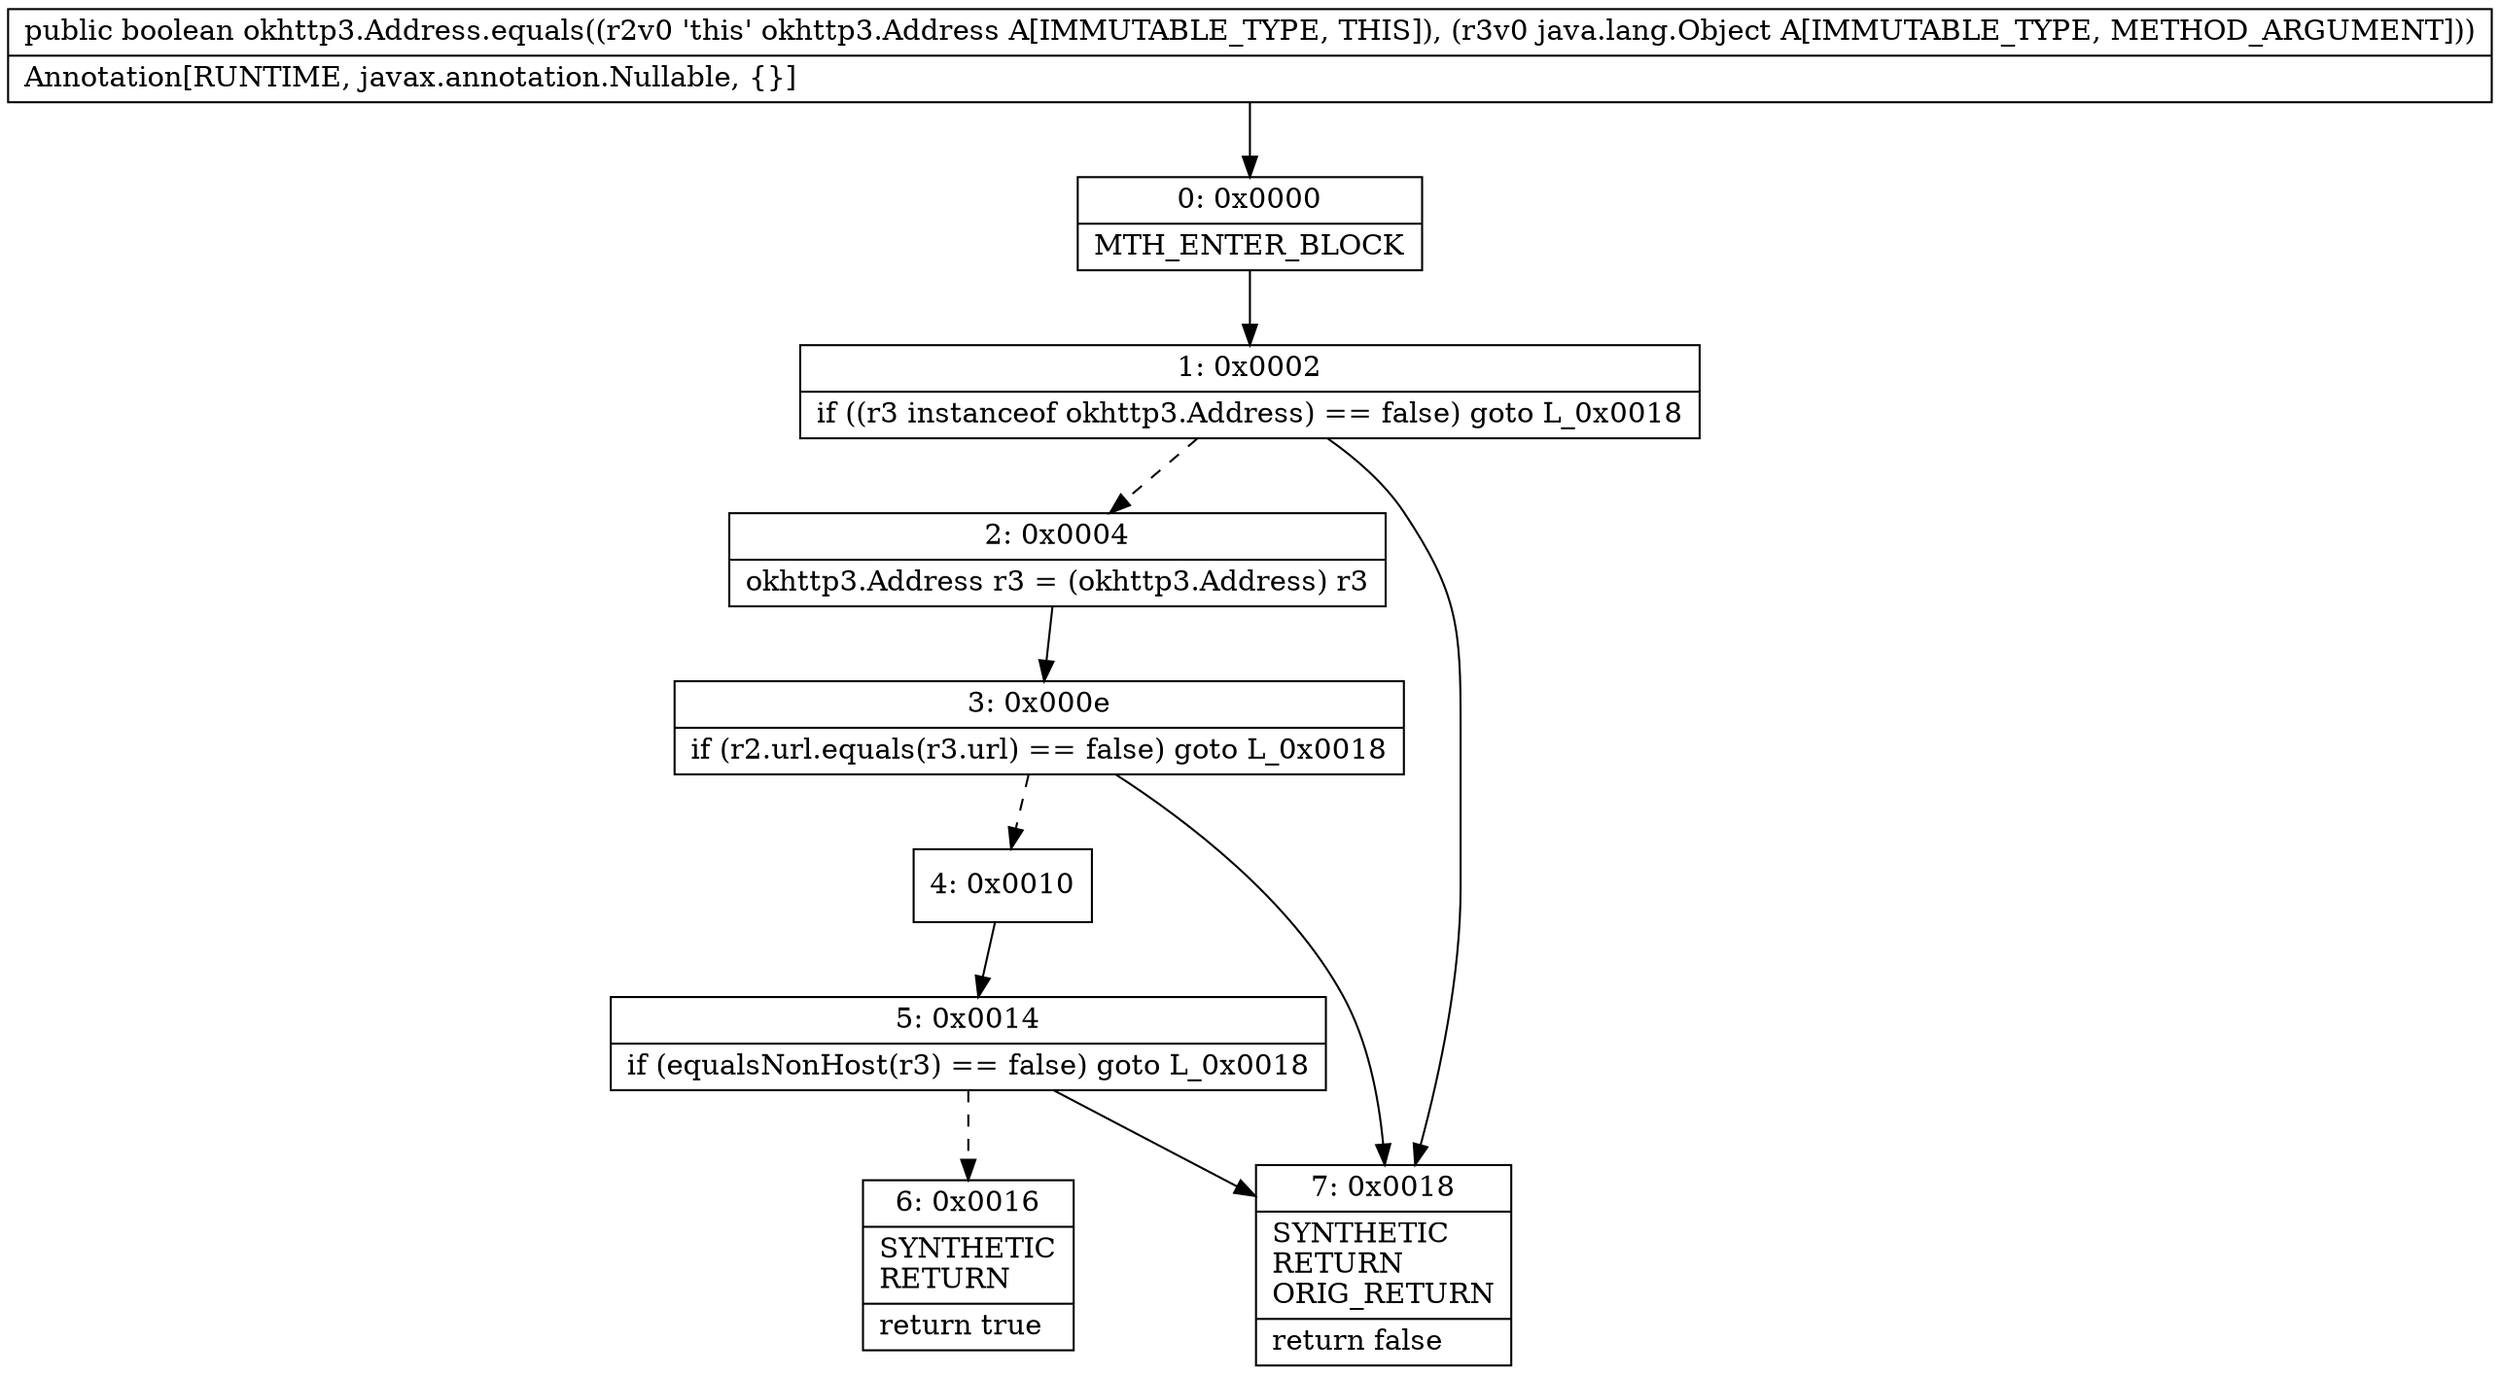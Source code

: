 digraph "CFG forokhttp3.Address.equals(Ljava\/lang\/Object;)Z" {
Node_0 [shape=record,label="{0\:\ 0x0000|MTH_ENTER_BLOCK\l}"];
Node_1 [shape=record,label="{1\:\ 0x0002|if ((r3 instanceof okhttp3.Address) == false) goto L_0x0018\l}"];
Node_2 [shape=record,label="{2\:\ 0x0004|okhttp3.Address r3 = (okhttp3.Address) r3\l}"];
Node_3 [shape=record,label="{3\:\ 0x000e|if (r2.url.equals(r3.url) == false) goto L_0x0018\l}"];
Node_4 [shape=record,label="{4\:\ 0x0010}"];
Node_5 [shape=record,label="{5\:\ 0x0014|if (equalsNonHost(r3) == false) goto L_0x0018\l}"];
Node_6 [shape=record,label="{6\:\ 0x0016|SYNTHETIC\lRETURN\l|return true\l}"];
Node_7 [shape=record,label="{7\:\ 0x0018|SYNTHETIC\lRETURN\lORIG_RETURN\l|return false\l}"];
MethodNode[shape=record,label="{public boolean okhttp3.Address.equals((r2v0 'this' okhttp3.Address A[IMMUTABLE_TYPE, THIS]), (r3v0 java.lang.Object A[IMMUTABLE_TYPE, METHOD_ARGUMENT]))  | Annotation[RUNTIME, javax.annotation.Nullable, \{\}]\l}"];
MethodNode -> Node_0;
Node_0 -> Node_1;
Node_1 -> Node_2[style=dashed];
Node_1 -> Node_7;
Node_2 -> Node_3;
Node_3 -> Node_4[style=dashed];
Node_3 -> Node_7;
Node_4 -> Node_5;
Node_5 -> Node_6[style=dashed];
Node_5 -> Node_7;
}

